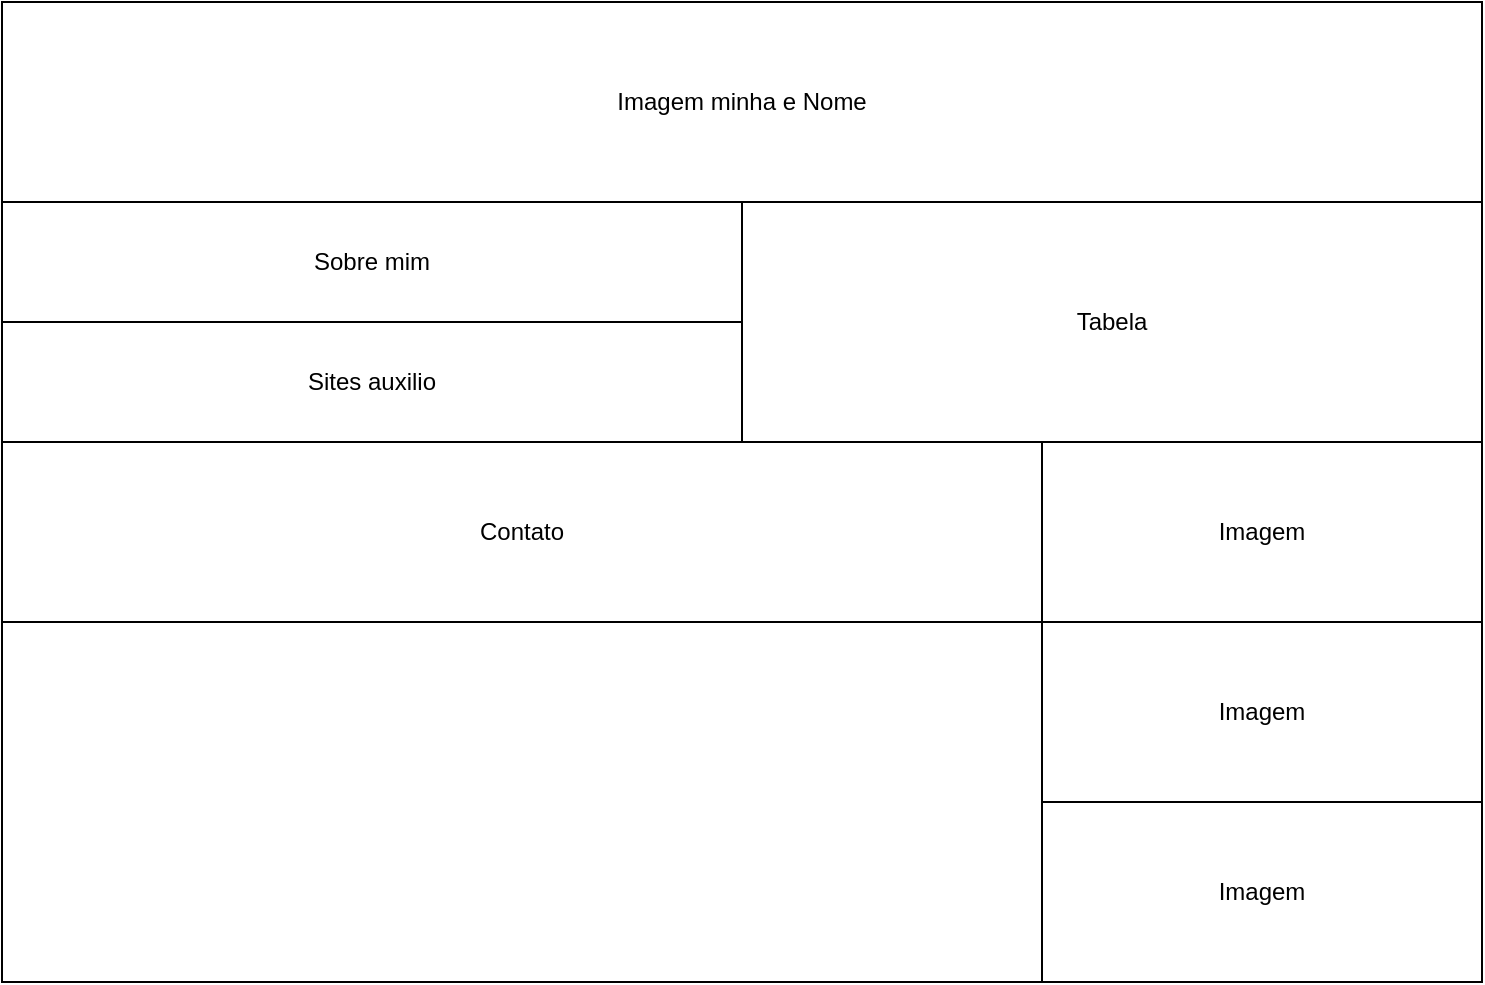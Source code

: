 <mxfile version="24.0.4" type="device">
  <diagram name="Página-1" id="5CHOZJOZGBDGN5f04fps">
    <mxGraphModel dx="880" dy="470" grid="1" gridSize="10" guides="1" tooltips="1" connect="1" arrows="1" fold="1" page="1" pageScale="1" pageWidth="827" pageHeight="1169" math="0" shadow="0">
      <root>
        <mxCell id="0" />
        <mxCell id="1" parent="0" />
        <mxCell id="UhUr_gT7uSxVteapdkWe-1" value="" style="rounded=0;whiteSpace=wrap;html=1;" vertex="1" parent="1">
          <mxGeometry x="50" y="60" width="740" height="490" as="geometry" />
        </mxCell>
        <mxCell id="UhUr_gT7uSxVteapdkWe-3" value="Imagem minha e Nome" style="rounded=0;whiteSpace=wrap;html=1;" vertex="1" parent="1">
          <mxGeometry x="50" y="60" width="740" height="100" as="geometry" />
        </mxCell>
        <mxCell id="UhUr_gT7uSxVteapdkWe-4" value="Sobre mim" style="rounded=0;whiteSpace=wrap;html=1;" vertex="1" parent="1">
          <mxGeometry x="50" y="160" width="370" height="60" as="geometry" />
        </mxCell>
        <mxCell id="UhUr_gT7uSxVteapdkWe-5" value="Tabela" style="rounded=0;whiteSpace=wrap;html=1;" vertex="1" parent="1">
          <mxGeometry x="420" y="160" width="370" height="120" as="geometry" />
        </mxCell>
        <mxCell id="UhUr_gT7uSxVteapdkWe-6" value="Imagem" style="rounded=0;whiteSpace=wrap;html=1;" vertex="1" parent="1">
          <mxGeometry x="570" y="280" width="220" height="90" as="geometry" />
        </mxCell>
        <mxCell id="UhUr_gT7uSxVteapdkWe-8" value="Imagem" style="rounded=0;whiteSpace=wrap;html=1;" vertex="1" parent="1">
          <mxGeometry x="570" y="370" width="220" height="90" as="geometry" />
        </mxCell>
        <mxCell id="UhUr_gT7uSxVteapdkWe-9" value="Imagem" style="rounded=0;whiteSpace=wrap;html=1;" vertex="1" parent="1">
          <mxGeometry x="570" y="460" width="220" height="90" as="geometry" />
        </mxCell>
        <mxCell id="UhUr_gT7uSxVteapdkWe-10" value="Sites auxilio" style="rounded=0;whiteSpace=wrap;html=1;" vertex="1" parent="1">
          <mxGeometry x="50" y="220" width="370" height="60" as="geometry" />
        </mxCell>
        <mxCell id="UhUr_gT7uSxVteapdkWe-11" value="Contato" style="rounded=0;whiteSpace=wrap;html=1;" vertex="1" parent="1">
          <mxGeometry x="50" y="280" width="520" height="90" as="geometry" />
        </mxCell>
      </root>
    </mxGraphModel>
  </diagram>
</mxfile>
